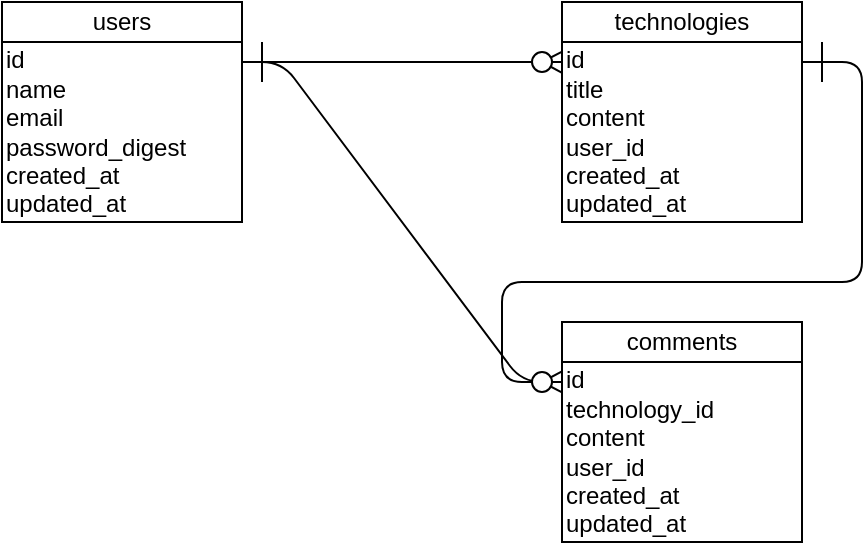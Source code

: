 <mxfile version="14.4.8" type="github">
  <diagram id="C5RBs43oDa-KdzZeNtuy" name="Page-1">
    <mxGraphModel dx="782" dy="437" grid="1" gridSize="10" guides="1" tooltips="1" connect="1" arrows="1" fold="1" page="1" pageScale="1" pageWidth="827" pageHeight="1169" math="0" shadow="0">
      <root>
        <mxCell id="WIyWlLk6GJQsqaUBKTNV-0" />
        <mxCell id="WIyWlLk6GJQsqaUBKTNV-1" parent="WIyWlLk6GJQsqaUBKTNV-0" />
        <mxCell id="pCgCUVmiU18mvCE16sPe-0" value="users" style="rounded=0;whiteSpace=wrap;html=1;" parent="WIyWlLk6GJQsqaUBKTNV-1" vertex="1">
          <mxGeometry x="200" y="120" width="120" height="20" as="geometry" />
        </mxCell>
        <mxCell id="pCgCUVmiU18mvCE16sPe-1" value="id&lt;br&gt;name&lt;br&gt;email&lt;br&gt;password_digest&lt;br&gt;&lt;span style=&quot;&quot;&gt;created_at&lt;/span&gt;&lt;br style=&quot;&quot;&gt;&lt;span style=&quot;&quot;&gt;updated_at&lt;/span&gt;" style="rounded=0;whiteSpace=wrap;html=1;align=left;" parent="WIyWlLk6GJQsqaUBKTNV-1" vertex="1">
          <mxGeometry x="200" y="140" width="120" height="90" as="geometry" />
        </mxCell>
        <mxCell id="pCgCUVmiU18mvCE16sPe-2" value="technologies" style="rounded=0;whiteSpace=wrap;html=1;" parent="WIyWlLk6GJQsqaUBKTNV-1" vertex="1">
          <mxGeometry x="480" y="120" width="120" height="20" as="geometry" />
        </mxCell>
        <mxCell id="pCgCUVmiU18mvCE16sPe-3" value="id&lt;br&gt;title&lt;br&gt;content&lt;br&gt;user_id&lt;br&gt;created_at&lt;br&gt;updated_at" style="rounded=0;whiteSpace=wrap;html=1;align=left;" parent="WIyWlLk6GJQsqaUBKTNV-1" vertex="1">
          <mxGeometry x="480" y="140" width="120" height="90" as="geometry" />
        </mxCell>
        <mxCell id="pCgCUVmiU18mvCE16sPe-4" value="comments" style="rounded=0;whiteSpace=wrap;html=1;" parent="WIyWlLk6GJQsqaUBKTNV-1" vertex="1">
          <mxGeometry x="480" y="280" width="120" height="20" as="geometry" />
        </mxCell>
        <mxCell id="pCgCUVmiU18mvCE16sPe-5" value="id&lt;br&gt;technology_id&lt;br&gt;content&lt;br&gt;user_id&lt;br&gt;&lt;span style=&quot;&quot;&gt;created_at&lt;/span&gt;&lt;br style=&quot;&quot;&gt;&lt;span style=&quot;&quot;&gt;updated_at&lt;/span&gt;" style="rounded=0;whiteSpace=wrap;html=1;align=left;" parent="WIyWlLk6GJQsqaUBKTNV-1" vertex="1">
          <mxGeometry x="480" y="300" width="120" height="90" as="geometry" />
        </mxCell>
        <mxCell id="pCgCUVmiU18mvCE16sPe-7" style="edgeStyle=orthogonalEdgeStyle;rounded=0;orthogonalLoop=1;jettySize=auto;html=1;exitX=0.5;exitY=1;exitDx=0;exitDy=0;" parent="WIyWlLk6GJQsqaUBKTNV-1" source="pCgCUVmiU18mvCE16sPe-3" target="pCgCUVmiU18mvCE16sPe-3" edge="1">
          <mxGeometry relative="1" as="geometry" />
        </mxCell>
        <mxCell id="dzhU60YBo2ulz0uhDh3O-2" value="" style="endArrow=none;html=1;exitX=1;exitY=0.111;exitDx=0;exitDy=0;exitPerimeter=0;entryX=0;entryY=0.111;entryDx=0;entryDy=0;entryPerimeter=0;" edge="1" parent="WIyWlLk6GJQsqaUBKTNV-1" source="pCgCUVmiU18mvCE16sPe-1" target="pCgCUVmiU18mvCE16sPe-3">
          <mxGeometry width="50" height="50" relative="1" as="geometry">
            <mxPoint x="340" y="140" as="sourcePoint" />
            <mxPoint x="410" y="200" as="targetPoint" />
          </mxGeometry>
        </mxCell>
        <mxCell id="dzhU60YBo2ulz0uhDh3O-3" value="" style="endArrow=none;html=1;entryX=0;entryY=0.111;entryDx=0;entryDy=0;entryPerimeter=0;" edge="1" parent="WIyWlLk6GJQsqaUBKTNV-1" target="pCgCUVmiU18mvCE16sPe-5">
          <mxGeometry width="50" height="50" relative="1" as="geometry">
            <mxPoint x="320" y="150" as="sourcePoint" />
            <mxPoint x="470" y="320" as="targetPoint" />
            <Array as="points">
              <mxPoint x="340" y="150" />
              <mxPoint x="460" y="310" />
            </Array>
          </mxGeometry>
        </mxCell>
        <mxCell id="dzhU60YBo2ulz0uhDh3O-6" value="" style="endArrow=none;html=1;entryX=1;entryY=0.111;entryDx=0;entryDy=0;entryPerimeter=0;" edge="1" parent="WIyWlLk6GJQsqaUBKTNV-1" target="pCgCUVmiU18mvCE16sPe-3">
          <mxGeometry width="50" height="50" relative="1" as="geometry">
            <mxPoint x="480" y="310" as="sourcePoint" />
            <mxPoint x="630" y="150" as="targetPoint" />
            <Array as="points">
              <mxPoint x="450" y="310" />
              <mxPoint x="450" y="260" />
              <mxPoint x="630" y="260" />
              <mxPoint x="630" y="150" />
            </Array>
          </mxGeometry>
        </mxCell>
        <mxCell id="dzhU60YBo2ulz0uhDh3O-8" value="" style="endArrow=none;html=1;" edge="1" parent="WIyWlLk6GJQsqaUBKTNV-1">
          <mxGeometry width="50" height="50" relative="1" as="geometry">
            <mxPoint x="330" y="160" as="sourcePoint" />
            <mxPoint x="330" y="140" as="targetPoint" />
          </mxGeometry>
        </mxCell>
        <mxCell id="dzhU60YBo2ulz0uhDh3O-9" value="" style="endArrow=none;html=1;" edge="1" parent="WIyWlLk6GJQsqaUBKTNV-1">
          <mxGeometry width="50" height="50" relative="1" as="geometry">
            <mxPoint x="610" y="160" as="sourcePoint" />
            <mxPoint x="610" y="140" as="targetPoint" />
          </mxGeometry>
        </mxCell>
        <mxCell id="dzhU60YBo2ulz0uhDh3O-10" value="" style="endArrow=none;html=1;entryX=0.001;entryY=0.054;entryDx=0;entryDy=0;entryPerimeter=0;" edge="1" parent="WIyWlLk6GJQsqaUBKTNV-1" target="pCgCUVmiU18mvCE16sPe-3">
          <mxGeometry width="50" height="50" relative="1" as="geometry">
            <mxPoint x="470" y="150" as="sourcePoint" />
            <mxPoint x="480" y="150" as="targetPoint" />
          </mxGeometry>
        </mxCell>
        <mxCell id="dzhU60YBo2ulz0uhDh3O-11" value="" style="endArrow=none;html=1;entryX=0;entryY=0.172;entryDx=0;entryDy=0;entryPerimeter=0;" edge="1" parent="WIyWlLk6GJQsqaUBKTNV-1" target="pCgCUVmiU18mvCE16sPe-3">
          <mxGeometry width="50" height="50" relative="1" as="geometry">
            <mxPoint x="470" y="150" as="sourcePoint" />
            <mxPoint x="470" y="160" as="targetPoint" />
          </mxGeometry>
        </mxCell>
        <mxCell id="dzhU60YBo2ulz0uhDh3O-12" value="" style="ellipse;whiteSpace=wrap;html=1;aspect=fixed;" vertex="1" parent="WIyWlLk6GJQsqaUBKTNV-1">
          <mxGeometry x="465" y="145" width="10" height="10" as="geometry" />
        </mxCell>
        <mxCell id="dzhU60YBo2ulz0uhDh3O-13" value="" style="endArrow=none;html=1;entryX=-0.002;entryY=0.054;entryDx=0;entryDy=0;entryPerimeter=0;" edge="1" parent="WIyWlLk6GJQsqaUBKTNV-1" target="pCgCUVmiU18mvCE16sPe-5">
          <mxGeometry width="50" height="50" relative="1" as="geometry">
            <mxPoint x="470" y="310" as="sourcePoint" />
            <mxPoint x="510" y="240" as="targetPoint" />
          </mxGeometry>
        </mxCell>
        <mxCell id="dzhU60YBo2ulz0uhDh3O-14" value="" style="endArrow=none;html=1;entryX=0;entryY=0.169;entryDx=0;entryDy=0;entryPerimeter=0;" edge="1" parent="WIyWlLk6GJQsqaUBKTNV-1" target="pCgCUVmiU18mvCE16sPe-5">
          <mxGeometry width="50" height="50" relative="1" as="geometry">
            <mxPoint x="470" y="310" as="sourcePoint" />
            <mxPoint x="470" y="320" as="targetPoint" />
          </mxGeometry>
        </mxCell>
        <mxCell id="dzhU60YBo2ulz0uhDh3O-15" value="" style="ellipse;whiteSpace=wrap;html=1;aspect=fixed;" vertex="1" parent="WIyWlLk6GJQsqaUBKTNV-1">
          <mxGeometry x="465" y="305" width="10" height="10" as="geometry" />
        </mxCell>
      </root>
    </mxGraphModel>
  </diagram>
</mxfile>
